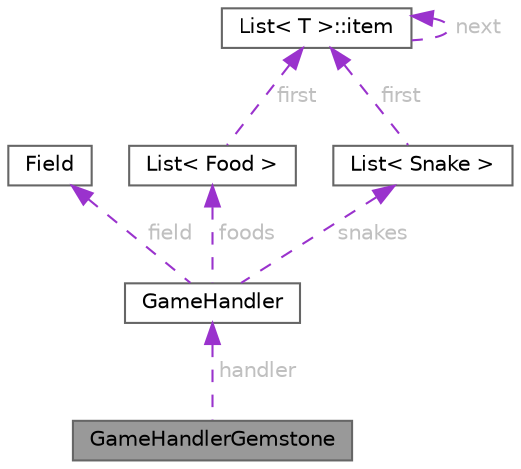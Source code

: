 digraph "GameHandlerGemstone"
{
 // LATEX_PDF_SIZE
  bgcolor="transparent";
  edge [fontname=Helvetica,fontsize=10,labelfontname=Helvetica,labelfontsize=10];
  node [fontname=Helvetica,fontsize=10,shape=box,height=0.2,width=0.4];
  Node1 [id="Node000001",label="GameHandlerGemstone",height=0.2,width=0.4,color="gray40", fillcolor="grey60", style="filled", fontcolor="black",tooltip="Класс, представляющий обработчик"];
  Node2 -> Node1 [id="edge1_Node000001_Node000002",dir="back",color="darkorchid3",style="dashed",tooltip=" ",label=" handler",fontcolor="grey" ];
  Node2 [id="Node000002",label="GameHandler",height=0.2,width=0.4,color="gray40", fillcolor="white", style="filled",URL="$class_game_handler.html",tooltip="GameHandler класс реализует основную логику игры"];
  Node3 -> Node2 [id="edge2_Node000002_Node000003",dir="back",color="darkorchid3",style="dashed",tooltip=" ",label=" field",fontcolor="grey" ];
  Node3 [id="Node000003",label="Field",height=0.2,width=0.4,color="gray40", fillcolor="white", style="filled",URL="$class_field.html",tooltip="Класс, представляющий игровое поле."];
  Node4 -> Node2 [id="edge3_Node000002_Node000004",dir="back",color="darkorchid3",style="dashed",tooltip=" ",label=" foods",fontcolor="grey" ];
  Node4 [id="Node000004",label="List\< Food \>",height=0.2,width=0.4,color="gray40", fillcolor="white", style="filled",URL="$class_list.html",tooltip=" "];
  Node5 -> Node4 [id="edge4_Node000004_Node000005",dir="back",color="darkorchid3",style="dashed",tooltip=" ",label=" first",fontcolor="grey" ];
  Node5 [id="Node000005",label="List\< T \>::item",height=0.2,width=0.4,color="gray40", fillcolor="white", style="filled",URL="$struct_list_1_1item.html",tooltip=" "];
  Node5 -> Node5 [id="edge5_Node000005_Node000005",dir="back",color="darkorchid3",style="dashed",tooltip=" ",label=" next",fontcolor="grey" ];
  Node6 -> Node2 [id="edge6_Node000002_Node000006",dir="back",color="darkorchid3",style="dashed",tooltip=" ",label=" snakes",fontcolor="grey" ];
  Node6 [id="Node000006",label="List\< Snake \>",height=0.2,width=0.4,color="gray40", fillcolor="white", style="filled",URL="$class_list.html",tooltip=" "];
  Node5 -> Node6 [id="edge7_Node000006_Node000005",dir="back",color="darkorchid3",style="dashed",tooltip=" ",label=" first",fontcolor="grey" ];
}
